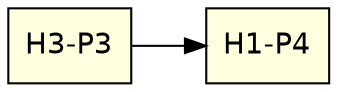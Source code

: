 digraph ColaPacientes {
    graph [rankdir=LR];
    node [shape=box, style=filled, fillcolor=lightyellow, fontname="Helvetica"];

    

        n1 [label="H3-P3"];

    
        n2 [label="H1-P4"];

    
            n1 -> n2;
        
}
